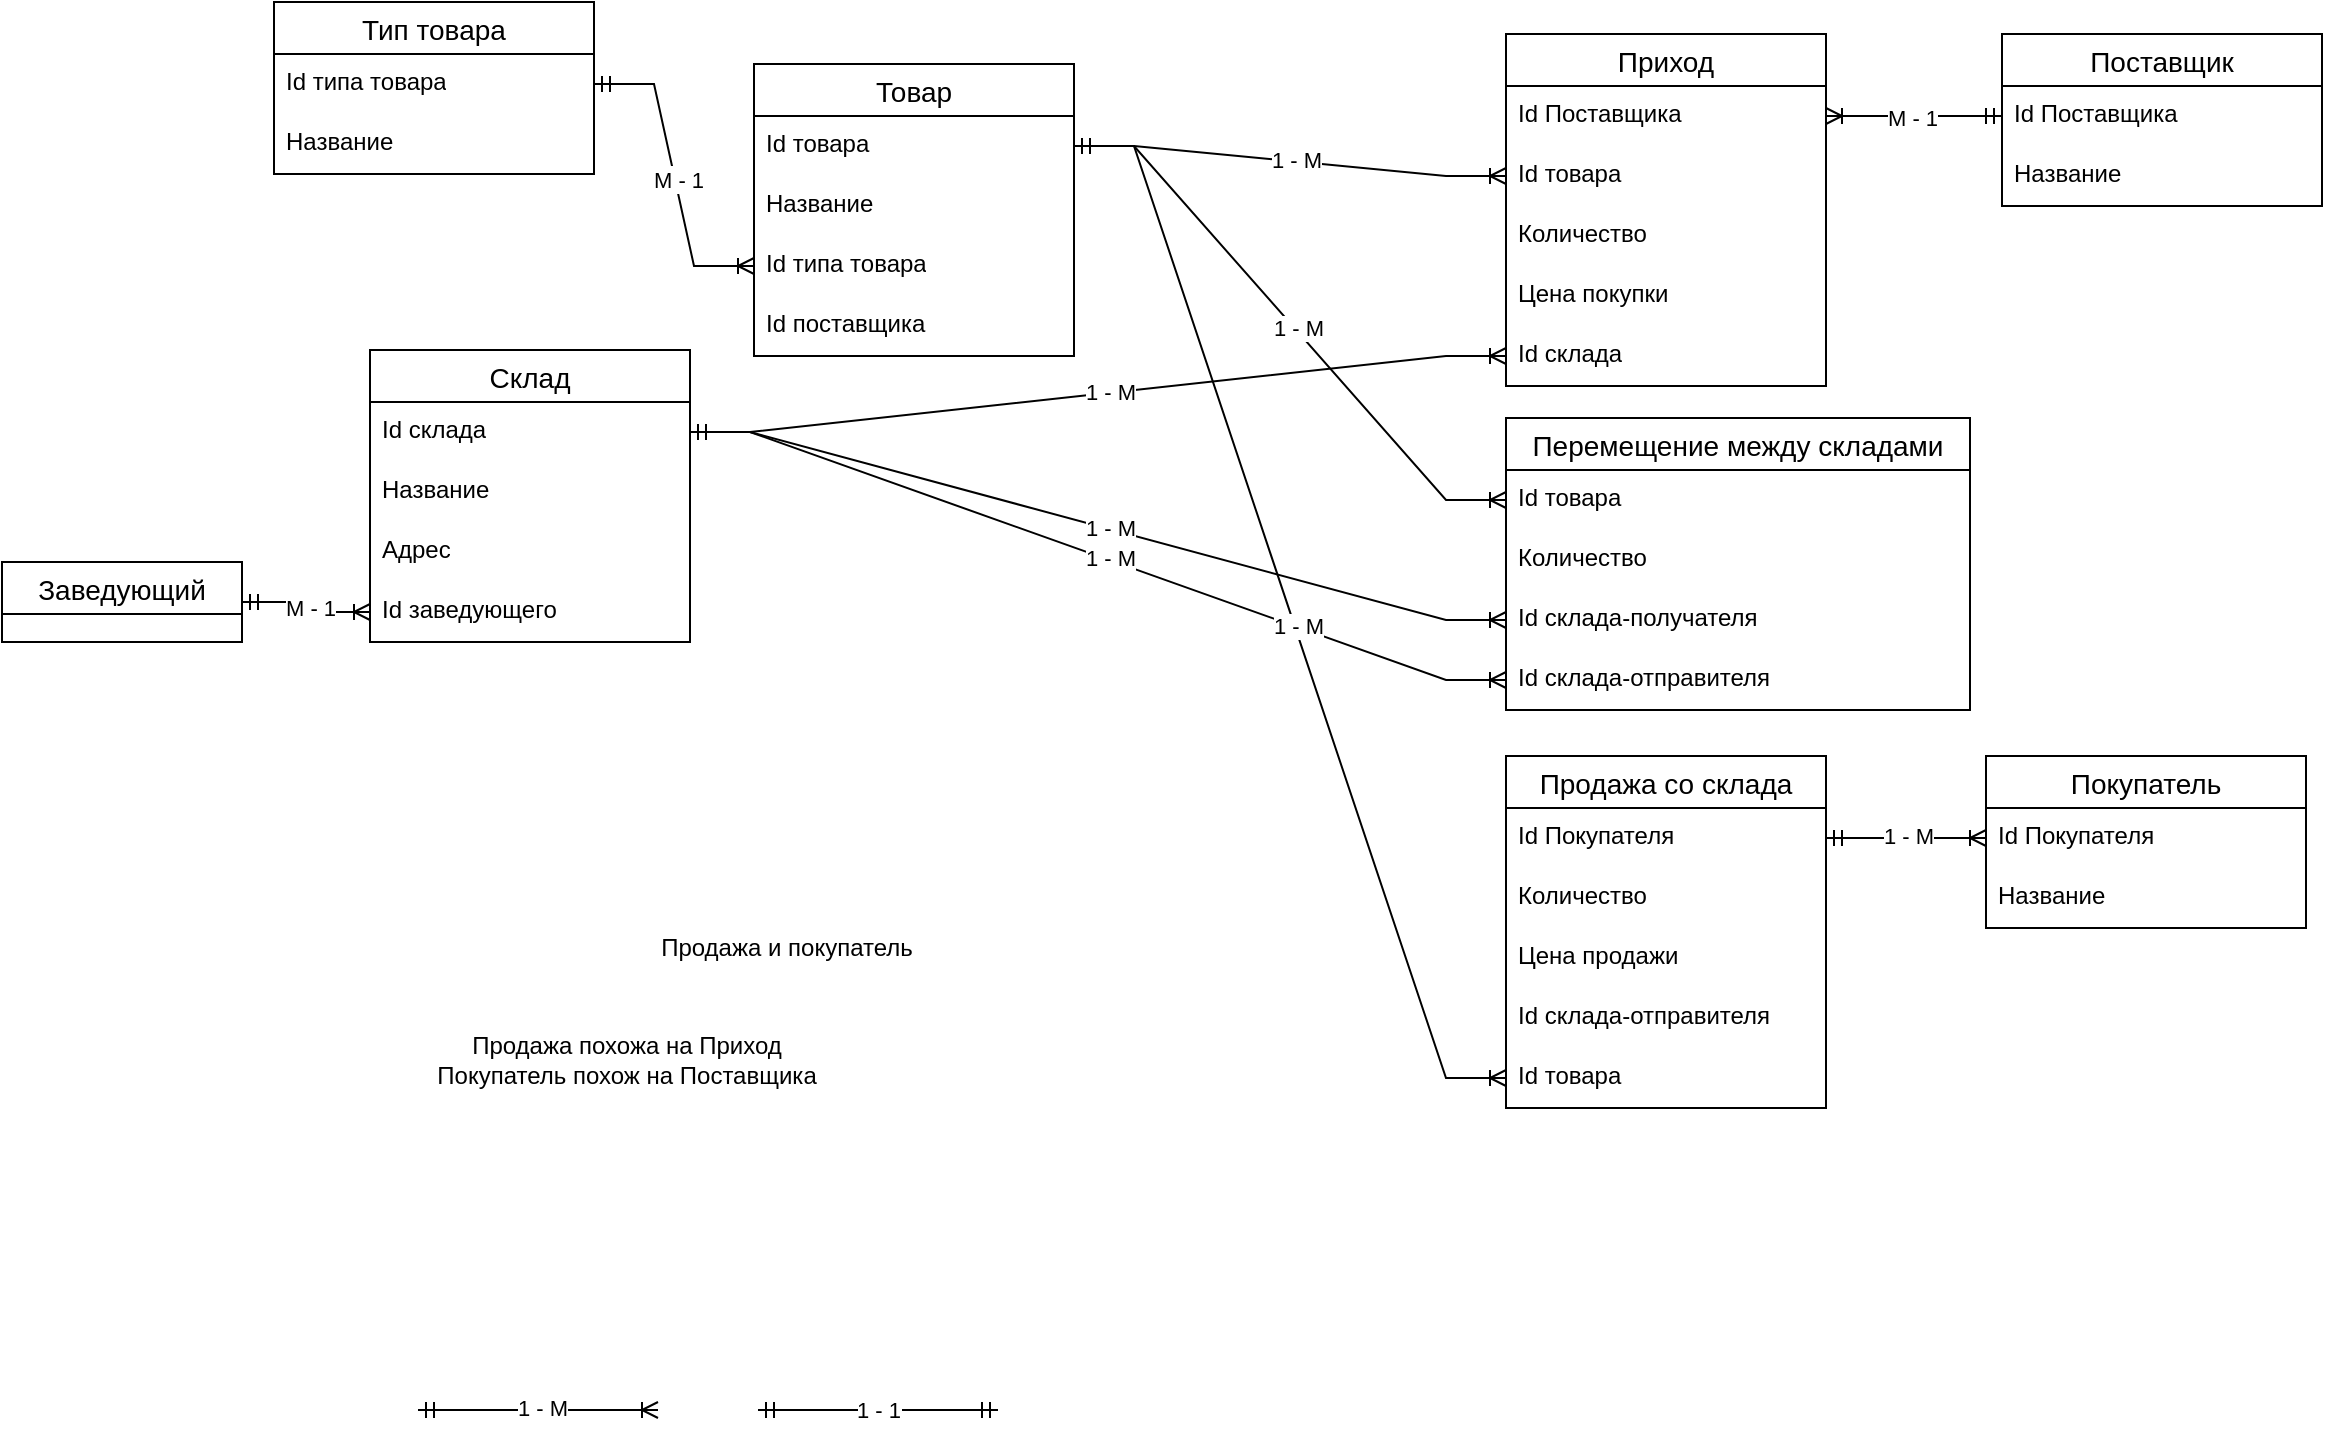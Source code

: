 <mxfile version="22.1.0" type="github">
  <diagram name="Страница — 1" id="AlQD9dn_6ychbjj3YRgS">
    <mxGraphModel dx="1742" dy="1346" grid="1" gridSize="8" guides="1" tooltips="1" connect="1" arrows="1" fold="1" page="0" pageScale="1" pageWidth="827" pageHeight="1169" math="0" shadow="0">
      <root>
        <mxCell id="0" />
        <mxCell id="1" parent="0" />
        <mxCell id="nbPrg2UbWxgXKM3_-ETi-1" value="Склад" style="swimlane;fontStyle=0;childLayout=stackLayout;horizontal=1;startSize=26;horizontalStack=0;resizeParent=1;resizeParentMax=0;resizeLast=0;collapsible=1;marginBottom=0;align=center;fontSize=14;" parent="1" vertex="1">
          <mxGeometry x="-552" y="-290" width="160" height="146" as="geometry" />
        </mxCell>
        <mxCell id="nbPrg2UbWxgXKM3_-ETi-3" value="Id склада" style="text;strokeColor=none;fillColor=none;spacingLeft=4;spacingRight=4;overflow=hidden;rotatable=0;points=[[0,0.5],[1,0.5]];portConstraint=eastwest;fontSize=12;whiteSpace=wrap;html=1;" parent="nbPrg2UbWxgXKM3_-ETi-1" vertex="1">
          <mxGeometry y="26" width="160" height="30" as="geometry" />
        </mxCell>
        <mxCell id="4pJKeoOyWDfOfZxOA-GY-5" value="Название" style="text;strokeColor=none;fillColor=none;spacingLeft=4;spacingRight=4;overflow=hidden;rotatable=0;points=[[0,0.5],[1,0.5]];portConstraint=eastwest;fontSize=12;whiteSpace=wrap;html=1;" vertex="1" parent="nbPrg2UbWxgXKM3_-ETi-1">
          <mxGeometry y="56" width="160" height="30" as="geometry" />
        </mxCell>
        <mxCell id="4pJKeoOyWDfOfZxOA-GY-4" value="Адрес" style="text;strokeColor=none;fillColor=none;spacingLeft=4;spacingRight=4;overflow=hidden;rotatable=0;points=[[0,0.5],[1,0.5]];portConstraint=eastwest;fontSize=12;whiteSpace=wrap;html=1;" vertex="1" parent="nbPrg2UbWxgXKM3_-ETi-1">
          <mxGeometry y="86" width="160" height="30" as="geometry" />
        </mxCell>
        <mxCell id="nbPrg2UbWxgXKM3_-ETi-4" value="Id заведующего" style="text;strokeColor=none;fillColor=none;spacingLeft=4;spacingRight=4;overflow=hidden;rotatable=0;points=[[0,0.5],[1,0.5]];portConstraint=eastwest;fontSize=12;whiteSpace=wrap;html=1;" parent="nbPrg2UbWxgXKM3_-ETi-1" vertex="1">
          <mxGeometry y="116" width="160" height="30" as="geometry" />
        </mxCell>
        <mxCell id="31yS1S1_jtwmiiV0gVuv-1" value="Тип товара" style="swimlane;fontStyle=0;childLayout=stackLayout;horizontal=1;startSize=26;horizontalStack=0;resizeParent=1;resizeParentMax=0;resizeLast=0;collapsible=1;marginBottom=0;align=center;fontSize=14;" parent="1" vertex="1">
          <mxGeometry x="-600" y="-464" width="160" height="86" as="geometry">
            <mxRectangle x="-512" y="-433" width="112" height="40" as="alternateBounds" />
          </mxGeometry>
        </mxCell>
        <mxCell id="31yS1S1_jtwmiiV0gVuv-2" value="Id типа товара" style="text;strokeColor=none;fillColor=none;spacingLeft=4;spacingRight=4;overflow=hidden;rotatable=0;points=[[0,0.5],[1,0.5]];portConstraint=eastwest;fontSize=12;whiteSpace=wrap;html=1;" parent="31yS1S1_jtwmiiV0gVuv-1" vertex="1">
          <mxGeometry y="26" width="160" height="30" as="geometry" />
        </mxCell>
        <mxCell id="31yS1S1_jtwmiiV0gVuv-3" value="Название" style="text;strokeColor=none;fillColor=none;spacingLeft=4;spacingRight=4;overflow=hidden;rotatable=0;points=[[0,0.5],[1,0.5]];portConstraint=eastwest;fontSize=12;whiteSpace=wrap;html=1;" parent="31yS1S1_jtwmiiV0gVuv-1" vertex="1">
          <mxGeometry y="56" width="160" height="30" as="geometry" />
        </mxCell>
        <mxCell id="31yS1S1_jtwmiiV0gVuv-5" value="Товар" style="swimlane;fontStyle=0;childLayout=stackLayout;horizontal=1;startSize=26;horizontalStack=0;resizeParent=1;resizeParentMax=0;resizeLast=0;collapsible=1;marginBottom=0;align=center;fontSize=14;" parent="1" vertex="1">
          <mxGeometry x="-360" y="-433" width="160" height="146" as="geometry" />
        </mxCell>
        <mxCell id="31yS1S1_jtwmiiV0gVuv-26" value="Id товара" style="text;strokeColor=none;fillColor=none;spacingLeft=4;spacingRight=4;overflow=hidden;rotatable=0;points=[[0,0.5],[1,0.5]];portConstraint=eastwest;fontSize=12;whiteSpace=wrap;html=1;" parent="31yS1S1_jtwmiiV0gVuv-5" vertex="1">
          <mxGeometry y="26" width="160" height="30" as="geometry" />
        </mxCell>
        <mxCell id="31yS1S1_jtwmiiV0gVuv-6" value="Название" style="text;strokeColor=none;fillColor=none;spacingLeft=4;spacingRight=4;overflow=hidden;rotatable=0;points=[[0,0.5],[1,0.5]];portConstraint=eastwest;fontSize=12;whiteSpace=wrap;html=1;" parent="31yS1S1_jtwmiiV0gVuv-5" vertex="1">
          <mxGeometry y="56" width="160" height="30" as="geometry" />
        </mxCell>
        <mxCell id="31yS1S1_jtwmiiV0gVuv-7" value="Id типа товара" style="text;strokeColor=none;fillColor=none;spacingLeft=4;spacingRight=4;overflow=hidden;rotatable=0;points=[[0,0.5],[1,0.5]];portConstraint=eastwest;fontSize=12;whiteSpace=wrap;html=1;" parent="31yS1S1_jtwmiiV0gVuv-5" vertex="1">
          <mxGeometry y="86" width="160" height="30" as="geometry" />
        </mxCell>
        <mxCell id="31yS1S1_jtwmiiV0gVuv-8" value="Id поставщика" style="text;strokeColor=none;fillColor=none;spacingLeft=4;spacingRight=4;overflow=hidden;rotatable=0;points=[[0,0.5],[1,0.5]];portConstraint=eastwest;fontSize=12;whiteSpace=wrap;html=1;" parent="31yS1S1_jtwmiiV0gVuv-5" vertex="1">
          <mxGeometry y="116" width="160" height="30" as="geometry" />
        </mxCell>
        <mxCell id="31yS1S1_jtwmiiV0gVuv-9" value="Заведующий" style="swimlane;fontStyle=0;childLayout=stackLayout;horizontal=1;startSize=26;horizontalStack=0;resizeParent=1;resizeParentMax=0;resizeLast=0;collapsible=1;marginBottom=0;align=center;fontSize=14;" parent="1" vertex="1" collapsed="1">
          <mxGeometry x="-736" y="-184" width="120" height="40" as="geometry">
            <mxRectangle x="-736" y="-184" width="160" height="86" as="alternateBounds" />
          </mxGeometry>
        </mxCell>
        <mxCell id="31yS1S1_jtwmiiV0gVuv-10" value="Id" style="text;strokeColor=none;fillColor=none;spacingLeft=4;spacingRight=4;overflow=hidden;rotatable=0;points=[[0,0.5],[1,0.5]];portConstraint=eastwest;fontSize=12;whiteSpace=wrap;html=1;" parent="31yS1S1_jtwmiiV0gVuv-9" vertex="1">
          <mxGeometry y="26" width="160" height="30" as="geometry" />
        </mxCell>
        <mxCell id="31yS1S1_jtwmiiV0gVuv-11" value="ФИО" style="text;strokeColor=none;fillColor=none;spacingLeft=4;spacingRight=4;overflow=hidden;rotatable=0;points=[[0,0.5],[1,0.5]];portConstraint=eastwest;fontSize=12;whiteSpace=wrap;html=1;" parent="31yS1S1_jtwmiiV0gVuv-9" vertex="1">
          <mxGeometry y="56" width="160" height="30" as="geometry" />
        </mxCell>
        <mxCell id="31yS1S1_jtwmiiV0gVuv-13" value="Приход" style="swimlane;fontStyle=0;childLayout=stackLayout;horizontal=1;startSize=26;horizontalStack=0;resizeParent=1;resizeParentMax=0;resizeLast=0;collapsible=1;marginBottom=0;align=center;fontSize=14;" parent="1" vertex="1">
          <mxGeometry x="16" y="-448" width="160" height="176" as="geometry" />
        </mxCell>
        <mxCell id="31yS1S1_jtwmiiV0gVuv-14" value="Id Поставщика" style="text;strokeColor=none;fillColor=none;spacingLeft=4;spacingRight=4;overflow=hidden;rotatable=0;points=[[0,0.5],[1,0.5]];portConstraint=eastwest;fontSize=12;whiteSpace=wrap;html=1;" parent="31yS1S1_jtwmiiV0gVuv-13" vertex="1">
          <mxGeometry y="26" width="160" height="30" as="geometry" />
        </mxCell>
        <mxCell id="4pJKeoOyWDfOfZxOA-GY-7" value="Id товара" style="text;strokeColor=none;fillColor=none;spacingLeft=4;spacingRight=4;overflow=hidden;rotatable=0;points=[[0,0.5],[1,0.5]];portConstraint=eastwest;fontSize=12;whiteSpace=wrap;html=1;" vertex="1" parent="31yS1S1_jtwmiiV0gVuv-13">
          <mxGeometry y="56" width="160" height="30" as="geometry" />
        </mxCell>
        <mxCell id="4pJKeoOyWDfOfZxOA-GY-13" value="Количество" style="text;strokeColor=none;fillColor=none;spacingLeft=4;spacingRight=4;overflow=hidden;rotatable=0;points=[[0,0.5],[1,0.5]];portConstraint=eastwest;fontSize=12;whiteSpace=wrap;html=1;" vertex="1" parent="31yS1S1_jtwmiiV0gVuv-13">
          <mxGeometry y="86" width="160" height="30" as="geometry" />
        </mxCell>
        <mxCell id="4pJKeoOyWDfOfZxOA-GY-14" value="Цена покупки" style="text;strokeColor=none;fillColor=none;spacingLeft=4;spacingRight=4;overflow=hidden;rotatable=0;points=[[0,0.5],[1,0.5]];portConstraint=eastwest;fontSize=12;whiteSpace=wrap;html=1;" vertex="1" parent="31yS1S1_jtwmiiV0gVuv-13">
          <mxGeometry y="116" width="160" height="30" as="geometry" />
        </mxCell>
        <mxCell id="31yS1S1_jtwmiiV0gVuv-16" value="Id склада" style="text;strokeColor=none;fillColor=none;spacingLeft=4;spacingRight=4;overflow=hidden;rotatable=0;points=[[0,0.5],[1,0.5]];portConstraint=eastwest;fontSize=12;whiteSpace=wrap;html=1;" parent="31yS1S1_jtwmiiV0gVuv-13" vertex="1">
          <mxGeometry y="146" width="160" height="30" as="geometry" />
        </mxCell>
        <mxCell id="31yS1S1_jtwmiiV0gVuv-17" value="Перемещение между складами" style="swimlane;fontStyle=0;childLayout=stackLayout;horizontal=1;startSize=26;horizontalStack=0;resizeParent=1;resizeParentMax=0;resizeLast=0;collapsible=1;marginBottom=0;align=center;fontSize=14;" parent="1" vertex="1">
          <mxGeometry x="16" y="-256" width="232" height="146" as="geometry" />
        </mxCell>
        <mxCell id="31yS1S1_jtwmiiV0gVuv-18" value="Id товара" style="text;strokeColor=none;fillColor=none;spacingLeft=4;spacingRight=4;overflow=hidden;rotatable=0;points=[[0,0.5],[1,0.5]];portConstraint=eastwest;fontSize=12;whiteSpace=wrap;html=1;" parent="31yS1S1_jtwmiiV0gVuv-17" vertex="1">
          <mxGeometry y="26" width="232" height="30" as="geometry" />
        </mxCell>
        <mxCell id="4pJKeoOyWDfOfZxOA-GY-17" value="Количество" style="text;strokeColor=none;fillColor=none;spacingLeft=4;spacingRight=4;overflow=hidden;rotatable=0;points=[[0,0.5],[1,0.5]];portConstraint=eastwest;fontSize=12;whiteSpace=wrap;html=1;" vertex="1" parent="31yS1S1_jtwmiiV0gVuv-17">
          <mxGeometry y="56" width="232" height="30" as="geometry" />
        </mxCell>
        <mxCell id="31yS1S1_jtwmiiV0gVuv-20" value="Id склада-получателя" style="text;strokeColor=none;fillColor=none;spacingLeft=4;spacingRight=4;overflow=hidden;rotatable=0;points=[[0,0.5],[1,0.5]];portConstraint=eastwest;fontSize=12;whiteSpace=wrap;html=1;" parent="31yS1S1_jtwmiiV0gVuv-17" vertex="1">
          <mxGeometry y="86" width="232" height="30" as="geometry" />
        </mxCell>
        <mxCell id="4pJKeoOyWDfOfZxOA-GY-12" value="Id склада-отправителя" style="text;strokeColor=none;fillColor=none;spacingLeft=4;spacingRight=4;overflow=hidden;rotatable=0;points=[[0,0.5],[1,0.5]];portConstraint=eastwest;fontSize=12;whiteSpace=wrap;html=1;" vertex="1" parent="31yS1S1_jtwmiiV0gVuv-17">
          <mxGeometry y="116" width="232" height="30" as="geometry" />
        </mxCell>
        <mxCell id="H5Gw2GcqrnRs7UVL64LK-10" value="" style="edgeStyle=entityRelationEdgeStyle;fontSize=12;html=1;endArrow=ERmandOne;startArrow=ERmandOne;rounded=0;" parent="1" edge="1">
          <mxGeometry width="100" height="100" relative="1" as="geometry">
            <mxPoint x="-358" y="240" as="sourcePoint" />
            <mxPoint x="-238" y="240" as="targetPoint" />
          </mxGeometry>
        </mxCell>
        <mxCell id="H5Gw2GcqrnRs7UVL64LK-11" value="1 - 1" style="edgeLabel;html=1;align=center;verticalAlign=middle;resizable=0;points=[];" parent="H5Gw2GcqrnRs7UVL64LK-10" vertex="1" connectable="0">
          <mxGeometry x="-0.022" y="3" relative="1" as="geometry">
            <mxPoint x="1" y="3" as="offset" />
          </mxGeometry>
        </mxCell>
        <mxCell id="H5Gw2GcqrnRs7UVL64LK-14" value="" style="edgeStyle=entityRelationEdgeStyle;fontSize=12;html=1;endArrow=ERoneToMany;startArrow=ERmandOne;rounded=0;" parent="1" edge="1">
          <mxGeometry width="100" height="100" relative="1" as="geometry">
            <mxPoint x="-528" y="240" as="sourcePoint" />
            <mxPoint x="-408" y="240" as="targetPoint" />
          </mxGeometry>
        </mxCell>
        <mxCell id="H5Gw2GcqrnRs7UVL64LK-15" value="1 - М" style="edgeLabel;html=1;align=center;verticalAlign=middle;resizable=0;points=[];" parent="H5Gw2GcqrnRs7UVL64LK-14" vertex="1" connectable="0">
          <mxGeometry x="0.028" y="1" relative="1" as="geometry">
            <mxPoint as="offset" />
          </mxGeometry>
        </mxCell>
        <mxCell id="H5Gw2GcqrnRs7UVL64LK-18" value="" style="edgeStyle=entityRelationEdgeStyle;fontSize=12;html=1;endArrow=ERoneToMany;startArrow=ERmandOne;rounded=0;entryX=0;entryY=0.5;entryDx=0;entryDy=0;exitX=1;exitY=0.5;exitDx=0;exitDy=0;" parent="1" source="31yS1S1_jtwmiiV0gVuv-10" target="nbPrg2UbWxgXKM3_-ETi-4" edge="1">
          <mxGeometry width="100" height="100" relative="1" as="geometry">
            <mxPoint x="-740" y="14" as="sourcePoint" />
            <mxPoint x="-260" y="-10" as="targetPoint" />
          </mxGeometry>
        </mxCell>
        <mxCell id="H5Gw2GcqrnRs7UVL64LK-19" value="1 - М" style="edgeLabel;html=1;align=center;verticalAlign=middle;resizable=0;points=[];" parent="H5Gw2GcqrnRs7UVL64LK-18" vertex="1" connectable="0">
          <mxGeometry x="0.028" y="1" relative="1" as="geometry">
            <mxPoint as="offset" />
          </mxGeometry>
        </mxCell>
        <mxCell id="H5Gw2GcqrnRs7UVL64LK-20" value="М - 1" style="edgeLabel;html=1;align=center;verticalAlign=middle;resizable=0;points=[];" parent="H5Gw2GcqrnRs7UVL64LK-18" vertex="1" connectable="0">
          <mxGeometry x="0.037" y="1" relative="1" as="geometry">
            <mxPoint as="offset" />
          </mxGeometry>
        </mxCell>
        <mxCell id="H5Gw2GcqrnRs7UVL64LK-27" value="" style="edgeStyle=entityRelationEdgeStyle;fontSize=12;html=1;endArrow=ERoneToMany;startArrow=ERmandOne;rounded=0;entryX=0;entryY=0.5;entryDx=0;entryDy=0;exitX=1;exitY=0.5;exitDx=0;exitDy=0;" parent="1" source="nbPrg2UbWxgXKM3_-ETi-3" target="31yS1S1_jtwmiiV0gVuv-16" edge="1">
          <mxGeometry width="100" height="100" relative="1" as="geometry">
            <mxPoint x="-490" y="-440" as="sourcePoint" />
            <mxPoint x="-248" y="-309" as="targetPoint" />
          </mxGeometry>
        </mxCell>
        <mxCell id="H5Gw2GcqrnRs7UVL64LK-28" value="1 - М" style="edgeLabel;html=1;align=center;verticalAlign=middle;resizable=0;points=[];" parent="H5Gw2GcqrnRs7UVL64LK-27" vertex="1" connectable="0">
          <mxGeometry x="0.028" y="1" relative="1" as="geometry">
            <mxPoint as="offset" />
          </mxGeometry>
        </mxCell>
        <mxCell id="H5Gw2GcqrnRs7UVL64LK-30" value="Поставщик" style="swimlane;fontStyle=0;childLayout=stackLayout;horizontal=1;startSize=26;horizontalStack=0;resizeParent=1;resizeParentMax=0;resizeLast=0;collapsible=1;marginBottom=0;align=center;fontSize=14;" parent="1" vertex="1">
          <mxGeometry x="264" y="-448" width="160" height="86" as="geometry">
            <mxRectangle x="304" y="-360" width="110" height="30" as="alternateBounds" />
          </mxGeometry>
        </mxCell>
        <mxCell id="H5Gw2GcqrnRs7UVL64LK-31" value="Id Поставщика" style="text;strokeColor=none;fillColor=none;spacingLeft=4;spacingRight=4;overflow=hidden;rotatable=0;points=[[0,0.5],[1,0.5]];portConstraint=eastwest;fontSize=12;whiteSpace=wrap;html=1;" parent="H5Gw2GcqrnRs7UVL64LK-30" vertex="1">
          <mxGeometry y="26" width="160" height="30" as="geometry" />
        </mxCell>
        <mxCell id="H5Gw2GcqrnRs7UVL64LK-32" value="Название" style="text;strokeColor=none;fillColor=none;spacingLeft=4;spacingRight=4;overflow=hidden;rotatable=0;points=[[0,0.5],[1,0.5]];portConstraint=eastwest;fontSize=12;whiteSpace=wrap;html=1;" parent="H5Gw2GcqrnRs7UVL64LK-30" vertex="1">
          <mxGeometry y="56" width="160" height="30" as="geometry" />
        </mxCell>
        <mxCell id="H5Gw2GcqrnRs7UVL64LK-34" value="м" style="edgeStyle=entityRelationEdgeStyle;fontSize=12;html=1;endArrow=ERoneToMany;startArrow=ERmandOne;rounded=0;entryX=1;entryY=0.5;entryDx=0;entryDy=0;exitX=0;exitY=0.5;exitDx=0;exitDy=0;" parent="1" source="H5Gw2GcqrnRs7UVL64LK-31" target="31yS1S1_jtwmiiV0gVuv-14" edge="1">
          <mxGeometry width="100" height="100" relative="1" as="geometry">
            <mxPoint x="66" y="24" as="sourcePoint" />
            <mxPoint x="186" y="24" as="targetPoint" />
          </mxGeometry>
        </mxCell>
        <mxCell id="H5Gw2GcqrnRs7UVL64LK-35" value="М - 1" style="edgeLabel;html=1;align=center;verticalAlign=middle;resizable=0;points=[];" parent="H5Gw2GcqrnRs7UVL64LK-34" vertex="1" connectable="0">
          <mxGeometry x="0.028" y="1" relative="1" as="geometry">
            <mxPoint as="offset" />
          </mxGeometry>
        </mxCell>
        <mxCell id="4pJKeoOyWDfOfZxOA-GY-8" value="" style="edgeStyle=entityRelationEdgeStyle;fontSize=12;html=1;endArrow=ERoneToMany;startArrow=ERmandOne;rounded=0;entryX=0;entryY=0.5;entryDx=0;entryDy=0;exitX=1;exitY=0.5;exitDx=0;exitDy=0;" edge="1" parent="1" source="31yS1S1_jtwmiiV0gVuv-26" target="4pJKeoOyWDfOfZxOA-GY-7">
          <mxGeometry width="100" height="100" relative="1" as="geometry">
            <mxPoint x="-8" y="-344" as="sourcePoint" />
            <mxPoint x="112" y="-344" as="targetPoint" />
          </mxGeometry>
        </mxCell>
        <mxCell id="4pJKeoOyWDfOfZxOA-GY-9" value="1 - М" style="edgeLabel;html=1;align=center;verticalAlign=middle;resizable=0;points=[];" vertex="1" connectable="0" parent="4pJKeoOyWDfOfZxOA-GY-8">
          <mxGeometry x="0.028" y="1" relative="1" as="geometry">
            <mxPoint as="offset" />
          </mxGeometry>
        </mxCell>
        <mxCell id="4pJKeoOyWDfOfZxOA-GY-10" value="" style="edgeStyle=entityRelationEdgeStyle;fontSize=12;html=1;endArrow=ERoneToMany;startArrow=ERmandOne;rounded=0;entryX=0;entryY=0.5;entryDx=0;entryDy=0;exitX=1;exitY=0.5;exitDx=0;exitDy=0;" edge="1" parent="1" source="31yS1S1_jtwmiiV0gVuv-26" target="31yS1S1_jtwmiiV0gVuv-18">
          <mxGeometry width="100" height="100" relative="1" as="geometry">
            <mxPoint x="-272" y="-232" as="sourcePoint" />
            <mxPoint x="-168" y="52" as="targetPoint" />
          </mxGeometry>
        </mxCell>
        <mxCell id="4pJKeoOyWDfOfZxOA-GY-11" value="1 - М" style="edgeLabel;html=1;align=center;verticalAlign=middle;resizable=0;points=[];" vertex="1" connectable="0" parent="4pJKeoOyWDfOfZxOA-GY-10">
          <mxGeometry x="0.028" y="1" relative="1" as="geometry">
            <mxPoint as="offset" />
          </mxGeometry>
        </mxCell>
        <mxCell id="4pJKeoOyWDfOfZxOA-GY-18" value="" style="edgeStyle=entityRelationEdgeStyle;fontSize=12;html=1;endArrow=ERoneToMany;startArrow=ERmandOne;rounded=0;entryX=0;entryY=0.5;entryDx=0;entryDy=0;exitX=1;exitY=0.5;exitDx=0;exitDy=0;" edge="1" parent="1" source="nbPrg2UbWxgXKM3_-ETi-3" target="31yS1S1_jtwmiiV0gVuv-20">
          <mxGeometry width="100" height="100" relative="1" as="geometry">
            <mxPoint x="-272" y="40" as="sourcePoint" />
            <mxPoint x="-152" y="40" as="targetPoint" />
          </mxGeometry>
        </mxCell>
        <mxCell id="4pJKeoOyWDfOfZxOA-GY-19" value="1 - М" style="edgeLabel;html=1;align=center;verticalAlign=middle;resizable=0;points=[];" vertex="1" connectable="0" parent="4pJKeoOyWDfOfZxOA-GY-18">
          <mxGeometry x="0.028" y="1" relative="1" as="geometry">
            <mxPoint as="offset" />
          </mxGeometry>
        </mxCell>
        <mxCell id="4pJKeoOyWDfOfZxOA-GY-20" value="" style="edgeStyle=entityRelationEdgeStyle;fontSize=12;html=1;endArrow=ERoneToMany;startArrow=ERmandOne;rounded=0;entryX=0;entryY=0.5;entryDx=0;entryDy=0;exitX=1;exitY=0.5;exitDx=0;exitDy=0;" edge="1" parent="1" source="nbPrg2UbWxgXKM3_-ETi-3" target="4pJKeoOyWDfOfZxOA-GY-12">
          <mxGeometry width="100" height="100" relative="1" as="geometry">
            <mxPoint x="-408" y="40" as="sourcePoint" />
            <mxPoint x="-288" y="40" as="targetPoint" />
          </mxGeometry>
        </mxCell>
        <mxCell id="4pJKeoOyWDfOfZxOA-GY-21" value="1 - М" style="edgeLabel;html=1;align=center;verticalAlign=middle;resizable=0;points=[];" vertex="1" connectable="0" parent="4pJKeoOyWDfOfZxOA-GY-20">
          <mxGeometry x="0.028" y="1" relative="1" as="geometry">
            <mxPoint as="offset" />
          </mxGeometry>
        </mxCell>
        <mxCell id="4pJKeoOyWDfOfZxOA-GY-22" value="Продажа и покупатель" style="text;html=1;align=center;verticalAlign=middle;resizable=0;points=[];autosize=1;strokeColor=none;fillColor=none;" vertex="1" parent="1">
          <mxGeometry x="-416" y="-7" width="144" height="32" as="geometry" />
        </mxCell>
        <mxCell id="4pJKeoOyWDfOfZxOA-GY-23" value="Продажа похожа на Приход&lt;br&gt;Покупатель похож на Поставщика" style="text;html=1;align=center;verticalAlign=middle;resizable=0;points=[];autosize=1;strokeColor=none;fillColor=none;" vertex="1" parent="1">
          <mxGeometry x="-528" y="41" width="208" height="48" as="geometry" />
        </mxCell>
        <mxCell id="4pJKeoOyWDfOfZxOA-GY-24" value="" style="edgeStyle=entityRelationEdgeStyle;fontSize=12;html=1;endArrow=ERoneToMany;startArrow=ERmandOne;rounded=0;entryX=0;entryY=0.5;entryDx=0;entryDy=0;exitX=1;exitY=0.5;exitDx=0;exitDy=0;" edge="1" parent="1" source="31yS1S1_jtwmiiV0gVuv-2" target="31yS1S1_jtwmiiV0gVuv-7">
          <mxGeometry width="100" height="100" relative="1" as="geometry">
            <mxPoint x="-384" y="-298" as="sourcePoint" />
            <mxPoint x="-272" y="-216" as="targetPoint" />
          </mxGeometry>
        </mxCell>
        <mxCell id="4pJKeoOyWDfOfZxOA-GY-25" value="1 - М" style="edgeLabel;html=1;align=center;verticalAlign=middle;resizable=0;points=[];" vertex="1" connectable="0" parent="4pJKeoOyWDfOfZxOA-GY-24">
          <mxGeometry x="0.028" y="1" relative="1" as="geometry">
            <mxPoint as="offset" />
          </mxGeometry>
        </mxCell>
        <mxCell id="4pJKeoOyWDfOfZxOA-GY-26" value="М - 1" style="edgeLabel;html=1;align=center;verticalAlign=middle;resizable=0;points=[];" vertex="1" connectable="0" parent="4pJKeoOyWDfOfZxOA-GY-24">
          <mxGeometry x="0.037" y="1" relative="1" as="geometry">
            <mxPoint as="offset" />
          </mxGeometry>
        </mxCell>
        <mxCell id="4pJKeoOyWDfOfZxOA-GY-27" value="Продажа со склада" style="swimlane;fontStyle=0;childLayout=stackLayout;horizontal=1;startSize=26;horizontalStack=0;resizeParent=1;resizeParentMax=0;resizeLast=0;collapsible=1;marginBottom=0;align=center;fontSize=14;" vertex="1" parent="1">
          <mxGeometry x="16" y="-87" width="160" height="176" as="geometry" />
        </mxCell>
        <mxCell id="4pJKeoOyWDfOfZxOA-GY-28" value="Id Покупателя" style="text;strokeColor=none;fillColor=none;spacingLeft=4;spacingRight=4;overflow=hidden;rotatable=0;points=[[0,0.5],[1,0.5]];portConstraint=eastwest;fontSize=12;whiteSpace=wrap;html=1;" vertex="1" parent="4pJKeoOyWDfOfZxOA-GY-27">
          <mxGeometry y="26" width="160" height="30" as="geometry" />
        </mxCell>
        <mxCell id="4pJKeoOyWDfOfZxOA-GY-30" value="Количество" style="text;strokeColor=none;fillColor=none;spacingLeft=4;spacingRight=4;overflow=hidden;rotatable=0;points=[[0,0.5],[1,0.5]];portConstraint=eastwest;fontSize=12;whiteSpace=wrap;html=1;" vertex="1" parent="4pJKeoOyWDfOfZxOA-GY-27">
          <mxGeometry y="56" width="160" height="30" as="geometry" />
        </mxCell>
        <mxCell id="4pJKeoOyWDfOfZxOA-GY-31" value="Цена продажи" style="text;strokeColor=none;fillColor=none;spacingLeft=4;spacingRight=4;overflow=hidden;rotatable=0;points=[[0,0.5],[1,0.5]];portConstraint=eastwest;fontSize=12;whiteSpace=wrap;html=1;" vertex="1" parent="4pJKeoOyWDfOfZxOA-GY-27">
          <mxGeometry y="86" width="160" height="30" as="geometry" />
        </mxCell>
        <mxCell id="4pJKeoOyWDfOfZxOA-GY-32" value="Id склада-отправителя" style="text;strokeColor=none;fillColor=none;spacingLeft=4;spacingRight=4;overflow=hidden;rotatable=0;points=[[0,0.5],[1,0.5]];portConstraint=eastwest;fontSize=12;whiteSpace=wrap;html=1;" vertex="1" parent="4pJKeoOyWDfOfZxOA-GY-27">
          <mxGeometry y="116" width="160" height="30" as="geometry" />
        </mxCell>
        <mxCell id="4pJKeoOyWDfOfZxOA-GY-33" value="Id товара" style="text;strokeColor=none;fillColor=none;spacingLeft=4;spacingRight=4;overflow=hidden;rotatable=0;points=[[0,0.5],[1,0.5]];portConstraint=eastwest;fontSize=12;whiteSpace=wrap;html=1;" vertex="1" parent="4pJKeoOyWDfOfZxOA-GY-27">
          <mxGeometry y="146" width="160" height="30" as="geometry" />
        </mxCell>
        <mxCell id="4pJKeoOyWDfOfZxOA-GY-42" value="Покупатель" style="swimlane;fontStyle=0;childLayout=stackLayout;horizontal=1;startSize=26;horizontalStack=0;resizeParent=1;resizeParentMax=0;resizeLast=0;collapsible=1;marginBottom=0;align=center;fontSize=14;" vertex="1" parent="1">
          <mxGeometry x="256" y="-87" width="160" height="86" as="geometry">
            <mxRectangle x="304" y="-360" width="110" height="30" as="alternateBounds" />
          </mxGeometry>
        </mxCell>
        <mxCell id="4pJKeoOyWDfOfZxOA-GY-43" value="Id Покупателя" style="text;strokeColor=none;fillColor=none;spacingLeft=4;spacingRight=4;overflow=hidden;rotatable=0;points=[[0,0.5],[1,0.5]];portConstraint=eastwest;fontSize=12;whiteSpace=wrap;html=1;" vertex="1" parent="4pJKeoOyWDfOfZxOA-GY-42">
          <mxGeometry y="26" width="160" height="30" as="geometry" />
        </mxCell>
        <mxCell id="4pJKeoOyWDfOfZxOA-GY-44" value="Название" style="text;strokeColor=none;fillColor=none;spacingLeft=4;spacingRight=4;overflow=hidden;rotatable=0;points=[[0,0.5],[1,0.5]];portConstraint=eastwest;fontSize=12;whiteSpace=wrap;html=1;" vertex="1" parent="4pJKeoOyWDfOfZxOA-GY-42">
          <mxGeometry y="56" width="160" height="30" as="geometry" />
        </mxCell>
        <mxCell id="4pJKeoOyWDfOfZxOA-GY-49" value="" style="edgeStyle=entityRelationEdgeStyle;fontSize=12;html=1;endArrow=ERoneToMany;startArrow=ERmandOne;rounded=0;entryX=0;entryY=0.5;entryDx=0;entryDy=0;exitX=1;exitY=0.5;exitDx=0;exitDy=0;" edge="1" parent="1" source="4pJKeoOyWDfOfZxOA-GY-28" target="4pJKeoOyWDfOfZxOA-GY-43">
          <mxGeometry width="100" height="100" relative="1" as="geometry">
            <mxPoint x="112" y="144" as="sourcePoint" />
            <mxPoint x="232" y="144" as="targetPoint" />
          </mxGeometry>
        </mxCell>
        <mxCell id="4pJKeoOyWDfOfZxOA-GY-50" value="1 - М" style="edgeLabel;html=1;align=center;verticalAlign=middle;resizable=0;points=[];" vertex="1" connectable="0" parent="4pJKeoOyWDfOfZxOA-GY-49">
          <mxGeometry x="0.028" y="1" relative="1" as="geometry">
            <mxPoint as="offset" />
          </mxGeometry>
        </mxCell>
        <mxCell id="4pJKeoOyWDfOfZxOA-GY-51" value="" style="edgeStyle=entityRelationEdgeStyle;fontSize=12;html=1;endArrow=ERoneToMany;startArrow=ERmandOne;rounded=0;exitX=1;exitY=0.5;exitDx=0;exitDy=0;entryX=0;entryY=0.5;entryDx=0;entryDy=0;" edge="1" parent="1" source="31yS1S1_jtwmiiV0gVuv-26" target="4pJKeoOyWDfOfZxOA-GY-33">
          <mxGeometry width="100" height="100" relative="1" as="geometry">
            <mxPoint x="-388" y="-200" as="sourcePoint" />
            <mxPoint x="-104" y="-32" as="targetPoint" />
          </mxGeometry>
        </mxCell>
        <mxCell id="4pJKeoOyWDfOfZxOA-GY-52" value="1 - М" style="edgeLabel;html=1;align=center;verticalAlign=middle;resizable=0;points=[];" vertex="1" connectable="0" parent="4pJKeoOyWDfOfZxOA-GY-51">
          <mxGeometry x="0.028" y="1" relative="1" as="geometry">
            <mxPoint as="offset" />
          </mxGeometry>
        </mxCell>
      </root>
    </mxGraphModel>
  </diagram>
</mxfile>
